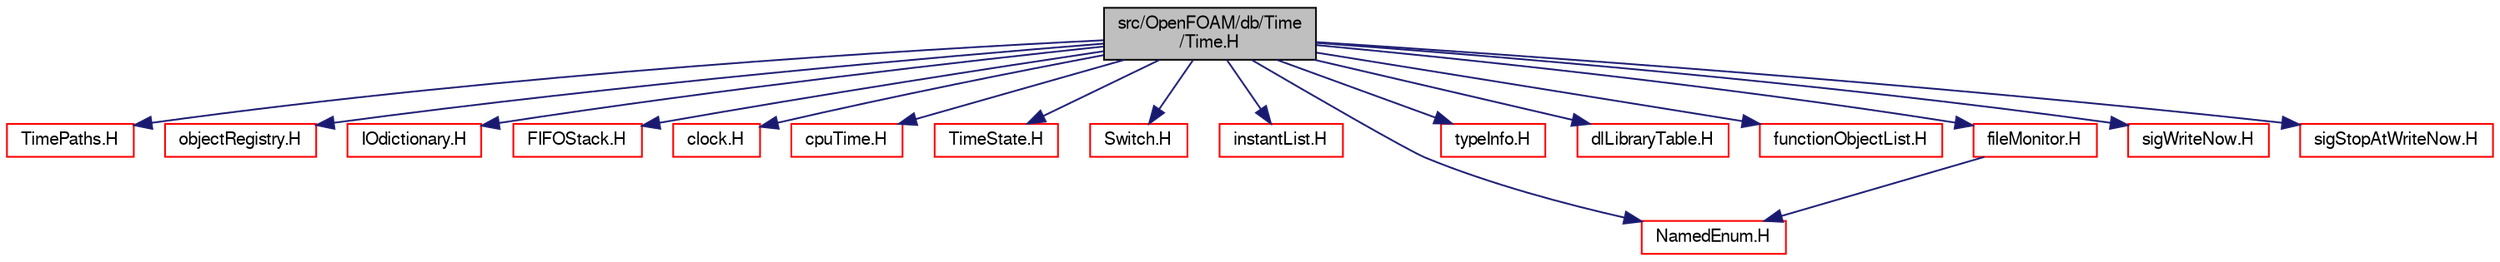 digraph "src/OpenFOAM/db/Time/Time.H"
{
  bgcolor="transparent";
  edge [fontname="FreeSans",fontsize="10",labelfontname="FreeSans",labelfontsize="10"];
  node [fontname="FreeSans",fontsize="10",shape=record];
  Node0 [label="src/OpenFOAM/db/Time\l/Time.H",height=0.2,width=0.4,color="black", fillcolor="grey75", style="filled", fontcolor="black"];
  Node0 -> Node1 [color="midnightblue",fontsize="10",style="solid",fontname="FreeSans"];
  Node1 [label="TimePaths.H",height=0.2,width=0.4,color="red",URL="$a09320.html"];
  Node0 -> Node16 [color="midnightblue",fontsize="10",style="solid",fontname="FreeSans"];
  Node16 [label="objectRegistry.H",height=0.2,width=0.4,color="red",URL="$a09242.html"];
  Node0 -> Node75 [color="midnightblue",fontsize="10",style="solid",fontname="FreeSans"];
  Node75 [label="IOdictionary.H",height=0.2,width=0.4,color="red",URL="$a09023.html"];
  Node0 -> Node92 [color="midnightblue",fontsize="10",style="solid",fontname="FreeSans"];
  Node92 [label="FIFOStack.H",height=0.2,width=0.4,color="red",URL="$a08576.html"];
  Node0 -> Node96 [color="midnightblue",fontsize="10",style="solid",fontname="FreeSans"];
  Node96 [label="clock.H",height=0.2,width=0.4,color="red",URL="$a10205.html"];
  Node0 -> Node98 [color="midnightblue",fontsize="10",style="solid",fontname="FreeSans"];
  Node98 [label="cpuTime.H",height=0.2,width=0.4,color="red",URL="$a12887.html"];
  Node0 -> Node101 [color="midnightblue",fontsize="10",style="solid",fontname="FreeSans"];
  Node101 [label="TimeState.H",height=0.2,width=0.4,color="red",URL="$a09332.html"];
  Node0 -> Node137 [color="midnightblue",fontsize="10",style="solid",fontname="FreeSans"];
  Node137 [label="Switch.H",height=0.2,width=0.4,color="red",URL="$a12158.html"];
  Node0 -> Node138 [color="midnightblue",fontsize="10",style="solid",fontname="FreeSans"];
  Node138 [label="instantList.H",height=0.2,width=0.4,color="red",URL="$a09299.html"];
  Node0 -> Node65 [color="midnightblue",fontsize="10",style="solid",fontname="FreeSans"];
  Node65 [label="NamedEnum.H",height=0.2,width=0.4,color="red",URL="$a08783.html"];
  Node0 -> Node50 [color="midnightblue",fontsize="10",style="solid",fontname="FreeSans"];
  Node50 [label="typeInfo.H",height=0.2,width=0.4,color="red",URL="$a09341.html"];
  Node0 -> Node140 [color="midnightblue",fontsize="10",style="solid",fontname="FreeSans"];
  Node140 [label="dlLibraryTable.H",height=0.2,width=0.4,color="red",URL="$a08900.html"];
  Node0 -> Node141 [color="midnightblue",fontsize="10",style="solid",fontname="FreeSans"];
  Node141 [label="functionObjectList.H",height=0.2,width=0.4,color="red",URL="$a08963.html"];
  Node0 -> Node144 [color="midnightblue",fontsize="10",style="solid",fontname="FreeSans"];
  Node144 [label="fileMonitor.H",height=0.2,width=0.4,color="red",URL="$a12896.html"];
  Node144 -> Node65 [color="midnightblue",fontsize="10",style="solid",fontname="FreeSans"];
  Node0 -> Node145 [color="midnightblue",fontsize="10",style="solid",fontname="FreeSans"];
  Node145 [label="sigWriteNow.H",height=0.2,width=0.4,color="red",URL="$a12962.html"];
  Node0 -> Node147 [color="midnightblue",fontsize="10",style="solid",fontname="FreeSans"];
  Node147 [label="sigStopAtWriteNow.H",height=0.2,width=0.4,color="red",URL="$a12956.html"];
}
